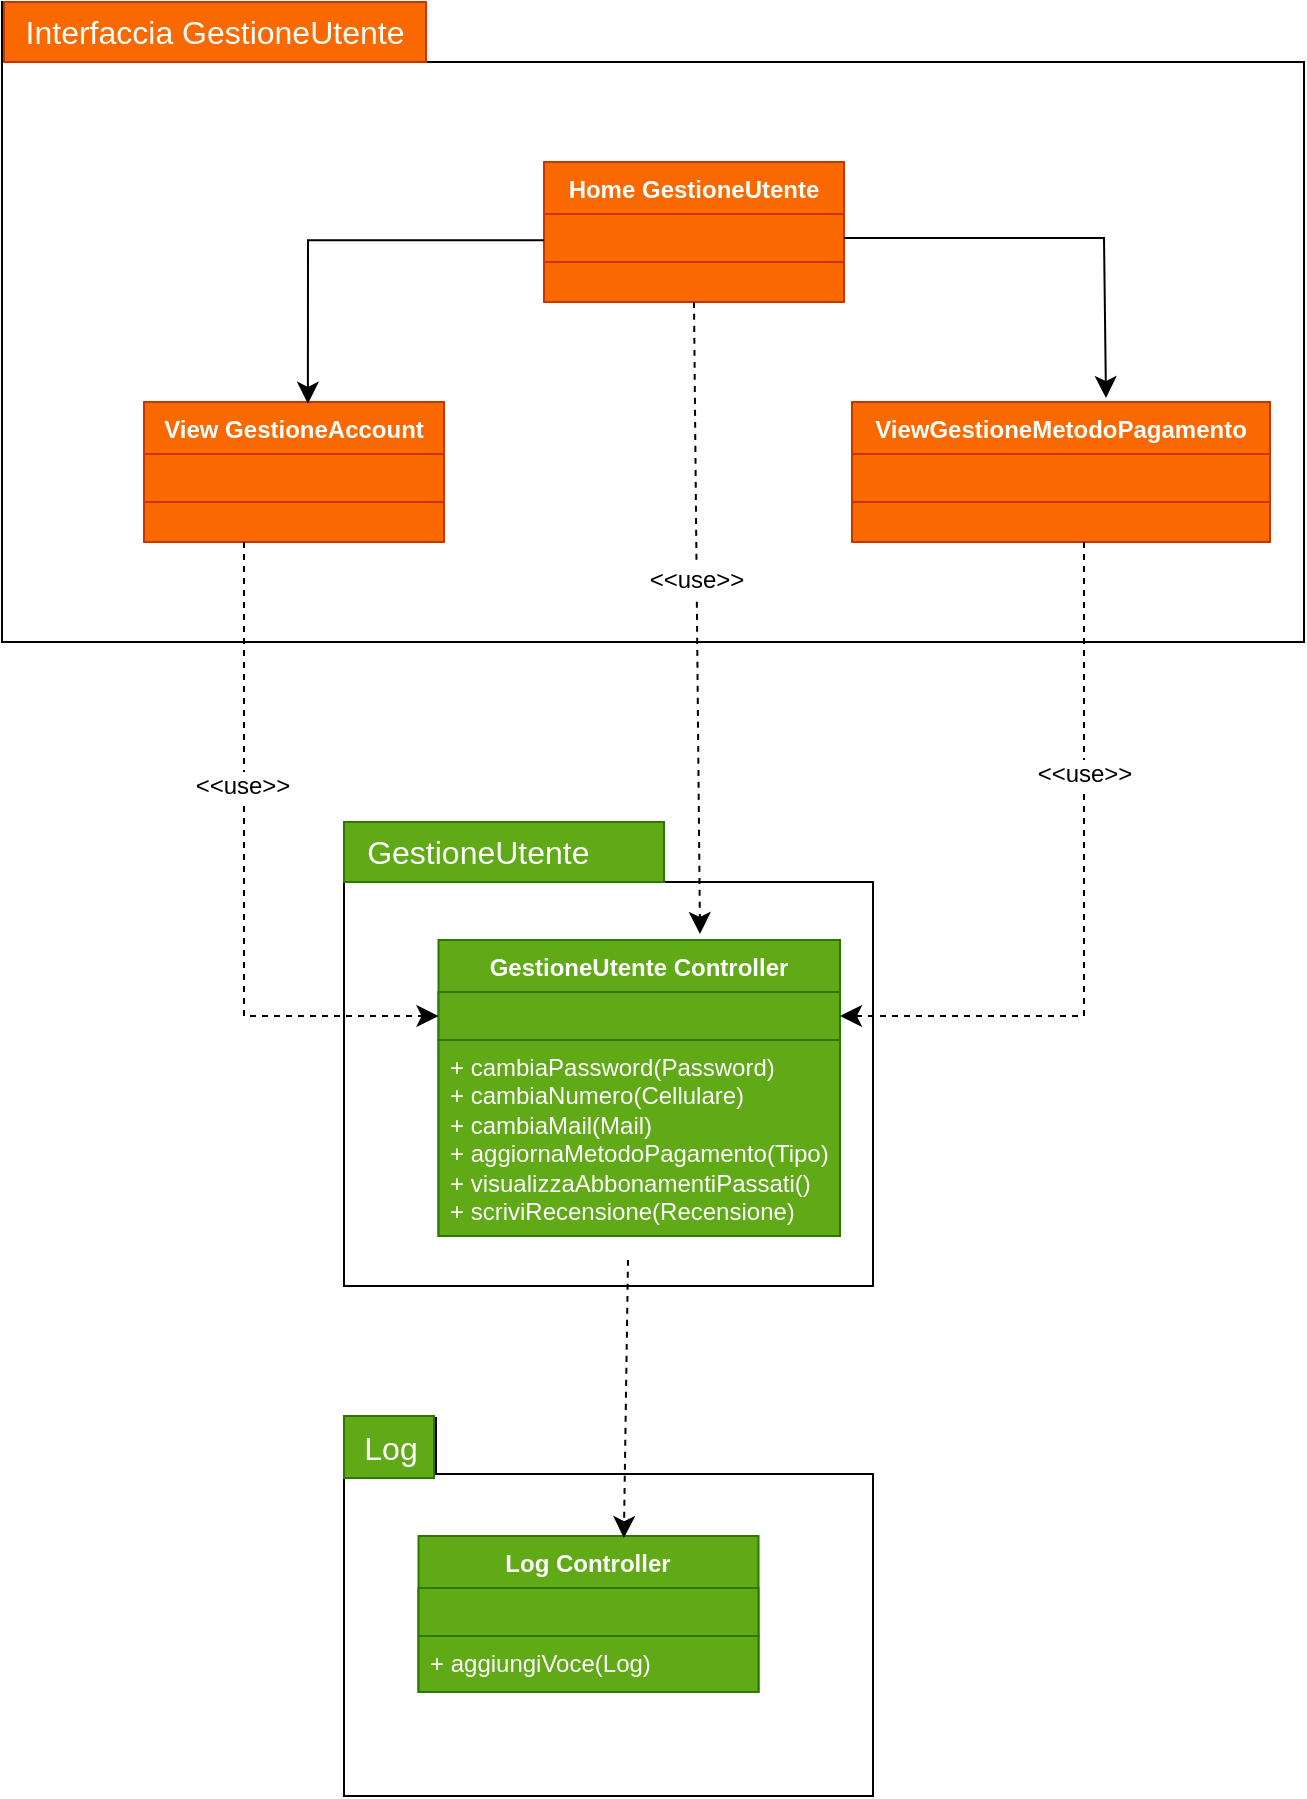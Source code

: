 <mxfile version="24.5.4" type="github">
  <diagram id="C5RBs43oDa-KdzZeNtuy" name="Page-1">
    <mxGraphModel dx="891" dy="809" grid="0" gridSize="10" guides="1" tooltips="1" connect="1" arrows="1" fold="1" page="1" pageScale="1" pageWidth="827" pageHeight="1169" math="0" shadow="0">
      <root>
        <mxCell id="WIyWlLk6GJQsqaUBKTNV-0" />
        <mxCell id="WIyWlLk6GJQsqaUBKTNV-1" parent="WIyWlLk6GJQsqaUBKTNV-0" />
        <mxCell id="I57wutEuGGv7QZFJ-WTR-0" value="" style="shape=folder;fontStyle=1;spacingTop=10;tabWidth=210;tabHeight=30;tabPosition=left;html=1;whiteSpace=wrap;" parent="WIyWlLk6GJQsqaUBKTNV-1" vertex="1">
          <mxGeometry x="19" y="230" width="651" height="320" as="geometry" />
        </mxCell>
        <mxCell id="I57wutEuGGv7QZFJ-WTR-24" value="&lt;font color=&quot;#ffffff&quot;&gt;Interfaccia GestioneUtente&lt;/font&gt;" style="text;strokeColor=#C73500;fillColor=#fa6800;html=1;align=center;verticalAlign=middle;whiteSpace=wrap;rounded=0;fontSize=16;fontColor=#000000;" parent="WIyWlLk6GJQsqaUBKTNV-1" vertex="1">
          <mxGeometry x="20" y="230" width="211" height="30" as="geometry" />
        </mxCell>
        <mxCell id="I57wutEuGGv7QZFJ-WTR-25" style="edgeStyle=none;curved=1;rounded=0;orthogonalLoop=1;jettySize=auto;html=1;exitX=0.5;exitY=0;exitDx=0;exitDy=0;fontSize=12;startSize=8;endSize=8;" parent="WIyWlLk6GJQsqaUBKTNV-1" edge="1">
          <mxGeometry relative="1" as="geometry">
            <mxPoint x="434" y="314" as="sourcePoint" />
            <mxPoint x="434" y="314" as="targetPoint" />
          </mxGeometry>
        </mxCell>
        <mxCell id="qMQlJpSZZ2h1YUX2fMPP-8" value="" style="shape=folder;fontStyle=1;spacingTop=10;tabWidth=156;tabHeight=30;tabPosition=left;html=1;whiteSpace=wrap;" parent="WIyWlLk6GJQsqaUBKTNV-1" vertex="1">
          <mxGeometry x="190" y="640" width="264.5" height="232" as="geometry" />
        </mxCell>
        <mxCell id="qMQlJpSZZ2h1YUX2fMPP-16" value="GestioneUtente&amp;nbsp;&amp;nbsp;&amp;nbsp;&amp;nbsp;&amp;nbsp;&amp;nbsp; " style="text;html=1;align=center;verticalAlign=middle;resizable=0;points=[];autosize=1;fontSize=16;fillColor=#60a917;fontColor=#ffffff;strokeColor=#2D7600;" parent="WIyWlLk6GJQsqaUBKTNV-1" vertex="1">
          <mxGeometry x="190" y="640" width="160" height="30" as="geometry" />
        </mxCell>
        <mxCell id="qMQlJpSZZ2h1YUX2fMPP-30" value="&lt;font color=&quot;#ffffff&quot;&gt;View GestioneAccount&lt;br&gt;&lt;/font&gt;" style="swimlane;fontStyle=1;align=center;verticalAlign=top;childLayout=stackLayout;horizontal=1;startSize=26;horizontalStack=0;resizeParent=1;resizeParentMax=0;resizeLast=0;collapsible=1;marginBottom=0;whiteSpace=wrap;html=1;fillColor=#fa6800;fontColor=#000000;strokeColor=#C73500;" parent="WIyWlLk6GJQsqaUBKTNV-1" vertex="1">
          <mxGeometry x="90" y="430" width="150" height="70" as="geometry" />
        </mxCell>
        <mxCell id="qMQlJpSZZ2h1YUX2fMPP-31" value="" style="text;strokeColor=#C73500;fillColor=#fa6800;align=left;verticalAlign=top;spacingLeft=4;spacingRight=4;overflow=hidden;rotatable=0;points=[[0,0.5],[1,0.5]];portConstraint=eastwest;whiteSpace=wrap;html=1;fontColor=#000000;" parent="qMQlJpSZZ2h1YUX2fMPP-30" vertex="1">
          <mxGeometry y="26" width="150" height="24" as="geometry" />
        </mxCell>
        <mxCell id="qMQlJpSZZ2h1YUX2fMPP-32" value="" style="line;strokeWidth=1;fillColor=#fa6800;align=left;verticalAlign=middle;spacingTop=-1;spacingLeft=3;spacingRight=3;rotatable=0;labelPosition=right;points=[];portConstraint=eastwest;strokeColor=#FF8000;fontColor=#000000;" parent="qMQlJpSZZ2h1YUX2fMPP-30" vertex="1">
          <mxGeometry y="50" width="150" as="geometry" />
        </mxCell>
        <mxCell id="qMQlJpSZZ2h1YUX2fMPP-33" value="&lt;div&gt;&lt;br&gt;&lt;/div&gt;&lt;div&gt;&lt;br&gt;&lt;/div&gt;" style="text;strokeColor=#C73500;fillColor=#fa6800;align=left;verticalAlign=top;spacingLeft=4;spacingRight=4;overflow=hidden;rotatable=0;points=[[0,0.5],[1,0.5]];portConstraint=eastwest;whiteSpace=wrap;html=1;fontColor=#000000;" parent="qMQlJpSZZ2h1YUX2fMPP-30" vertex="1">
          <mxGeometry y="50" width="150" height="20" as="geometry" />
        </mxCell>
        <mxCell id="qMQlJpSZZ2h1YUX2fMPP-35" value="&lt;font color=&quot;#ffffff&quot;&gt;ViewGestioneMetodoPagamento&lt;/font&gt;" style="swimlane;fontStyle=1;align=center;verticalAlign=top;childLayout=stackLayout;horizontal=1;startSize=26;horizontalStack=0;resizeParent=1;resizeParentMax=0;resizeLast=0;collapsible=1;marginBottom=0;whiteSpace=wrap;html=1;fillColor=#fa6800;fontColor=#000000;strokeColor=#C73500;" parent="WIyWlLk6GJQsqaUBKTNV-1" vertex="1">
          <mxGeometry x="444" y="430" width="209" height="70" as="geometry" />
        </mxCell>
        <mxCell id="qMQlJpSZZ2h1YUX2fMPP-36" value="" style="text;strokeColor=#C73500;fillColor=#fa6800;align=left;verticalAlign=top;spacingLeft=4;spacingRight=4;overflow=hidden;rotatable=0;points=[[0,0.5],[1,0.5]];portConstraint=eastwest;whiteSpace=wrap;html=1;fontColor=#000000;" parent="qMQlJpSZZ2h1YUX2fMPP-35" vertex="1">
          <mxGeometry y="26" width="209" height="24" as="geometry" />
        </mxCell>
        <mxCell id="qMQlJpSZZ2h1YUX2fMPP-37" value="" style="line;strokeWidth=1;fillColor=#fa6800;align=left;verticalAlign=middle;spacingTop=-1;spacingLeft=3;spacingRight=3;rotatable=0;labelPosition=right;points=[];portConstraint=eastwest;strokeColor=#FF8000;fontColor=#000000;" parent="qMQlJpSZZ2h1YUX2fMPP-35" vertex="1">
          <mxGeometry y="50" width="209" as="geometry" />
        </mxCell>
        <mxCell id="qMQlJpSZZ2h1YUX2fMPP-38" value="&lt;div&gt;&lt;br&gt;&lt;/div&gt;&lt;div&gt;&lt;br&gt;&lt;/div&gt;" style="text;strokeColor=#C73500;fillColor=#fa6800;align=left;verticalAlign=top;spacingLeft=4;spacingRight=4;overflow=hidden;rotatable=0;points=[[0,0.5],[1,0.5]];portConstraint=eastwest;whiteSpace=wrap;html=1;fontColor=#000000;" parent="qMQlJpSZZ2h1YUX2fMPP-35" vertex="1">
          <mxGeometry y="50" width="209" height="20" as="geometry" />
        </mxCell>
        <mxCell id="qMQlJpSZZ2h1YUX2fMPP-39" value="&lt;font color=&quot;#ffffff&quot;&gt;Home GestioneUtente&lt;br&gt;&lt;/font&gt;" style="swimlane;fontStyle=1;align=center;verticalAlign=top;childLayout=stackLayout;horizontal=1;startSize=26;horizontalStack=0;resizeParent=1;resizeParentMax=0;resizeLast=0;collapsible=1;marginBottom=0;whiteSpace=wrap;html=1;fillColor=#fa6800;fontColor=#000000;strokeColor=#C73500;" parent="WIyWlLk6GJQsqaUBKTNV-1" vertex="1">
          <mxGeometry x="290" y="310" width="150" height="70" as="geometry" />
        </mxCell>
        <mxCell id="qMQlJpSZZ2h1YUX2fMPP-40" value="" style="text;strokeColor=#C73500;fillColor=#fa6800;align=left;verticalAlign=top;spacingLeft=4;spacingRight=4;overflow=hidden;rotatable=0;points=[[0,0.5],[1,0.5]];portConstraint=eastwest;whiteSpace=wrap;html=1;fontColor=#000000;" parent="qMQlJpSZZ2h1YUX2fMPP-39" vertex="1">
          <mxGeometry y="26" width="150" height="24" as="geometry" />
        </mxCell>
        <mxCell id="qMQlJpSZZ2h1YUX2fMPP-41" value="" style="line;strokeWidth=1;fillColor=#fa6800;align=left;verticalAlign=middle;spacingTop=-1;spacingLeft=3;spacingRight=3;rotatable=0;labelPosition=right;points=[];portConstraint=eastwest;strokeColor=#FF8000;fontColor=#000000;" parent="qMQlJpSZZ2h1YUX2fMPP-39" vertex="1">
          <mxGeometry y="50" width="150" as="geometry" />
        </mxCell>
        <mxCell id="qMQlJpSZZ2h1YUX2fMPP-42" value="&lt;div&gt;&lt;br&gt;&lt;/div&gt;&lt;div&gt;&lt;br&gt;&lt;/div&gt;" style="text;strokeColor=#C73500;fillColor=#fa6800;align=left;verticalAlign=top;spacingLeft=4;spacingRight=4;overflow=hidden;rotatable=0;points=[[0,0.5],[1,0.5]];portConstraint=eastwest;whiteSpace=wrap;html=1;fontColor=#000000;" parent="qMQlJpSZZ2h1YUX2fMPP-39" vertex="1">
          <mxGeometry y="50" width="150" height="20" as="geometry" />
        </mxCell>
        <mxCell id="qMQlJpSZZ2h1YUX2fMPP-43" value="&lt;font color=&quot;#ffffff&quot;&gt;GestioneUtente Controller&lt;br&gt;&lt;/font&gt;" style="swimlane;fontStyle=1;align=center;verticalAlign=top;childLayout=stackLayout;horizontal=1;startSize=26;horizontalStack=0;resizeParent=1;resizeParentMax=0;resizeLast=0;collapsible=1;marginBottom=0;whiteSpace=wrap;html=1;fillColor=#60a917;fontColor=#ffffff;strokeColor=#2D7600;" parent="WIyWlLk6GJQsqaUBKTNV-1" vertex="1">
          <mxGeometry x="237.25" y="699" width="200.75" height="148" as="geometry" />
        </mxCell>
        <mxCell id="qMQlJpSZZ2h1YUX2fMPP-44" value="" style="text;strokeColor=#2D7600;fillColor=#60a917;align=left;verticalAlign=top;spacingLeft=4;spacingRight=4;overflow=hidden;rotatable=0;points=[[0,0.5],[1,0.5]];portConstraint=eastwest;whiteSpace=wrap;html=1;fontColor=#ffffff;" parent="qMQlJpSZZ2h1YUX2fMPP-43" vertex="1">
          <mxGeometry y="26" width="200.75" height="24" as="geometry" />
        </mxCell>
        <mxCell id="qMQlJpSZZ2h1YUX2fMPP-45" value="" style="line;strokeWidth=1;fillColor=#fa6800;align=left;verticalAlign=middle;spacingTop=-1;spacingLeft=3;spacingRight=3;rotatable=0;labelPosition=right;points=[];portConstraint=eastwest;strokeColor=#FF8000;fontColor=#000000;" parent="qMQlJpSZZ2h1YUX2fMPP-43" vertex="1">
          <mxGeometry y="50" width="200.75" as="geometry" />
        </mxCell>
        <mxCell id="qMQlJpSZZ2h1YUX2fMPP-46" value="&lt;div&gt;&lt;span style=&quot;background-color: initial;&quot;&gt;+ cambiaPassword(Password)&lt;/span&gt;&lt;br&gt;&lt;/div&gt;&lt;div&gt;+ cambiaNumero(Cellulare)&lt;/div&gt;&lt;div&gt;+ cambiaMail(Mail)&lt;/div&gt;&lt;div&gt;+ aggiornaMetodoPagamento(Tipo)&lt;br&gt;&lt;/div&gt;&lt;div&gt;+ visualizzaAbbonamentiPassati()&lt;br&gt;&lt;/div&gt;&lt;div&gt;+ scriviRecensione(Recensione)&lt;/div&gt;" style="text;strokeColor=#2D7600;fillColor=#60a917;align=left;verticalAlign=top;spacingLeft=4;spacingRight=4;overflow=hidden;rotatable=0;points=[[0,0.5],[1,0.5]];portConstraint=eastwest;whiteSpace=wrap;html=1;fontColor=#ffffff;" parent="qMQlJpSZZ2h1YUX2fMPP-43" vertex="1">
          <mxGeometry y="50" width="200.75" height="98" as="geometry" />
        </mxCell>
        <mxCell id="qMQlJpSZZ2h1YUX2fMPP-47" style="edgeStyle=none;curved=1;rounded=0;orthogonalLoop=1;jettySize=auto;html=1;exitX=0.5;exitY=1;exitDx=0;exitDy=0;fontSize=12;startSize=8;endSize=8;dashed=1;" parent="WIyWlLk6GJQsqaUBKTNV-1" source="qMQlJpSZZ2h1YUX2fMPP-39" edge="1">
          <mxGeometry relative="1" as="geometry">
            <mxPoint x="368" y="696" as="targetPoint" />
          </mxGeometry>
        </mxCell>
        <mxCell id="qMQlJpSZZ2h1YUX2fMPP-55" value="&amp;lt;&amp;lt;use&amp;gt;&amp;gt;" style="edgeLabel;html=1;align=center;verticalAlign=middle;resizable=0;points=[];fontSize=12;" parent="qMQlJpSZZ2h1YUX2fMPP-47" vertex="1" connectable="0">
          <mxGeometry x="-0.354" y="5" relative="1" as="geometry">
            <mxPoint x="-5" y="37" as="offset" />
          </mxGeometry>
        </mxCell>
        <mxCell id="qMQlJpSZZ2h1YUX2fMPP-49" style="edgeStyle=none;curved=0;rounded=0;orthogonalLoop=1;jettySize=auto;html=1;exitX=0.5;exitY=1;exitDx=0;exitDy=0;fontSize=12;startSize=8;endSize=8;entryX=0;entryY=0.25;entryDx=0;entryDy=0;dashed=1;strokeColor=none;" parent="WIyWlLk6GJQsqaUBKTNV-1" target="qMQlJpSZZ2h1YUX2fMPP-43" edge="1">
          <mxGeometry relative="1" as="geometry">
            <mxPoint x="110" y="500" as="sourcePoint" />
            <mxPoint x="110" y="819" as="targetPoint" />
            <Array as="points">
              <mxPoint x="110" y="720" />
            </Array>
          </mxGeometry>
        </mxCell>
        <mxCell id="qMQlJpSZZ2h1YUX2fMPP-50" style="edgeStyle=none;curved=0;rounded=0;orthogonalLoop=1;jettySize=auto;html=1;exitX=0.5;exitY=1;exitDx=0;exitDy=0;fontSize=12;startSize=8;endSize=8;dashed=1;" parent="WIyWlLk6GJQsqaUBKTNV-1" target="qMQlJpSZZ2h1YUX2fMPP-44" edge="1">
          <mxGeometry relative="1" as="geometry">
            <mxPoint x="140" y="500" as="sourcePoint" />
            <mxPoint x="140" y="880" as="targetPoint" />
            <Array as="points">
              <mxPoint x="140" y="737" />
            </Array>
          </mxGeometry>
        </mxCell>
        <mxCell id="qMQlJpSZZ2h1YUX2fMPP-56" value="&amp;lt;&amp;lt;use&amp;gt;&amp;gt;" style="edgeLabel;html=1;align=center;verticalAlign=middle;resizable=0;points=[];fontSize=12;" parent="qMQlJpSZZ2h1YUX2fMPP-50" vertex="1" connectable="0">
          <mxGeometry x="-0.272" y="-1" relative="1" as="geometry">
            <mxPoint as="offset" />
          </mxGeometry>
        </mxCell>
        <mxCell id="qMQlJpSZZ2h1YUX2fMPP-51" style="edgeStyle=none;curved=0;rounded=0;orthogonalLoop=1;jettySize=auto;html=1;exitX=0.5;exitY=1;exitDx=0;exitDy=0;fontSize=12;startSize=8;endSize=8;dashed=1;entryX=1;entryY=0.5;entryDx=0;entryDy=0;" parent="WIyWlLk6GJQsqaUBKTNV-1" target="qMQlJpSZZ2h1YUX2fMPP-44" edge="1">
          <mxGeometry relative="1" as="geometry">
            <mxPoint x="560" y="500" as="sourcePoint" />
            <mxPoint x="657" y="737" as="targetPoint" />
            <Array as="points">
              <mxPoint x="560" y="737" />
            </Array>
          </mxGeometry>
        </mxCell>
        <mxCell id="qMQlJpSZZ2h1YUX2fMPP-54" value="&amp;lt;&amp;lt;use&amp;gt;&amp;gt;" style="edgeLabel;html=1;align=center;verticalAlign=middle;resizable=0;points=[];fontSize=12;" parent="qMQlJpSZZ2h1YUX2fMPP-51" vertex="1" connectable="0">
          <mxGeometry x="-0.353" relative="1" as="geometry">
            <mxPoint as="offset" />
          </mxGeometry>
        </mxCell>
        <mxCell id="qMQlJpSZZ2h1YUX2fMPP-52" style="edgeStyle=none;curved=0;rounded=0;orthogonalLoop=1;jettySize=auto;html=1;exitX=1;exitY=0.5;exitDx=0;exitDy=0;fontSize=12;startSize=8;endSize=8;" parent="WIyWlLk6GJQsqaUBKTNV-1" source="qMQlJpSZZ2h1YUX2fMPP-40" edge="1">
          <mxGeometry relative="1" as="geometry">
            <mxPoint x="571" y="428" as="targetPoint" />
            <Array as="points">
              <mxPoint x="570" y="348" />
            </Array>
          </mxGeometry>
        </mxCell>
        <mxCell id="qMQlJpSZZ2h1YUX2fMPP-53" style="edgeStyle=none;curved=0;rounded=0;orthogonalLoop=1;jettySize=auto;html=1;fontSize=12;startSize=8;endSize=8;entryX=0.613;entryY=0.025;entryDx=0;entryDy=0;entryPerimeter=0;" parent="WIyWlLk6GJQsqaUBKTNV-1" edge="1">
          <mxGeometry relative="1" as="geometry">
            <mxPoint x="290" y="349.13" as="sourcePoint" />
            <mxPoint x="171.95" y="430.88" as="targetPoint" />
            <Array as="points">
              <mxPoint x="172" y="349.13" />
            </Array>
          </mxGeometry>
        </mxCell>
        <mxCell id="wQEvevjcP_nHAKgSfiP8-0" value="" style="shape=folder;fontStyle=1;spacingTop=10;tabWidth=46;tabHeight=28;tabPosition=left;html=1;whiteSpace=wrap;" parent="WIyWlLk6GJQsqaUBKTNV-1" vertex="1">
          <mxGeometry x="190" y="938" width="264.5" height="189" as="geometry" />
        </mxCell>
        <mxCell id="wQEvevjcP_nHAKgSfiP8-1" value="Log" style="text;html=1;align=center;verticalAlign=middle;resizable=0;points=[];autosize=1;fontSize=16;fillColor=#60a917;fontColor=#ffffff;strokeColor=#2D7600;" parent="WIyWlLk6GJQsqaUBKTNV-1" vertex="1">
          <mxGeometry x="190" y="937" width="45" height="31" as="geometry" />
        </mxCell>
        <mxCell id="wQEvevjcP_nHAKgSfiP8-2" value="Log Controller" style="swimlane;fontStyle=1;align=center;verticalAlign=top;childLayout=stackLayout;horizontal=1;startSize=26;horizontalStack=0;resizeParent=1;resizeParentMax=0;resizeLast=0;collapsible=1;marginBottom=0;whiteSpace=wrap;html=1;fillColor=#60a917;fontColor=#ffffff;strokeColor=#2D7600;" parent="WIyWlLk6GJQsqaUBKTNV-1" vertex="1">
          <mxGeometry x="227.25" y="997" width="170" height="78" as="geometry" />
        </mxCell>
        <mxCell id="wQEvevjcP_nHAKgSfiP8-3" value="" style="text;strokeColor=#2D7600;fillColor=#60a917;align=left;verticalAlign=top;spacingLeft=4;spacingRight=4;overflow=hidden;rotatable=0;points=[[0,0.5],[1,0.5]];portConstraint=eastwest;whiteSpace=wrap;html=1;fontColor=#ffffff;" parent="wQEvevjcP_nHAKgSfiP8-2" vertex="1">
          <mxGeometry y="26" width="170" height="24" as="geometry" />
        </mxCell>
        <mxCell id="wQEvevjcP_nHAKgSfiP8-4" value="" style="line;strokeWidth=1;fillColor=#fa6800;align=left;verticalAlign=middle;spacingTop=-1;spacingLeft=3;spacingRight=3;rotatable=0;labelPosition=right;points=[];portConstraint=eastwest;strokeColor=#FF8000;fontColor=#000000;" parent="wQEvevjcP_nHAKgSfiP8-2" vertex="1">
          <mxGeometry y="50" width="170" as="geometry" />
        </mxCell>
        <mxCell id="wQEvevjcP_nHAKgSfiP8-5" value="+ aggiungiVoce(Log)" style="text;strokeColor=#2D7600;fillColor=#60a917;align=left;verticalAlign=top;spacingLeft=4;spacingRight=4;overflow=hidden;rotatable=0;points=[[0,0.5],[1,0.5]];portConstraint=eastwest;whiteSpace=wrap;html=1;fontColor=#ffffff;" parent="wQEvevjcP_nHAKgSfiP8-2" vertex="1">
          <mxGeometry y="50" width="170" height="28" as="geometry" />
        </mxCell>
        <mxCell id="wQEvevjcP_nHAKgSfiP8-6" style="edgeStyle=none;curved=1;rounded=0;orthogonalLoop=1;jettySize=auto;html=1;entryX=0.604;entryY=0.013;entryDx=0;entryDy=0;entryPerimeter=0;fontSize=12;startSize=8;endSize=8;dashed=1;" parent="WIyWlLk6GJQsqaUBKTNV-1" target="wQEvevjcP_nHAKgSfiP8-2" edge="1">
          <mxGeometry relative="1" as="geometry">
            <mxPoint x="332" y="859" as="sourcePoint" />
          </mxGeometry>
        </mxCell>
      </root>
    </mxGraphModel>
  </diagram>
</mxfile>
